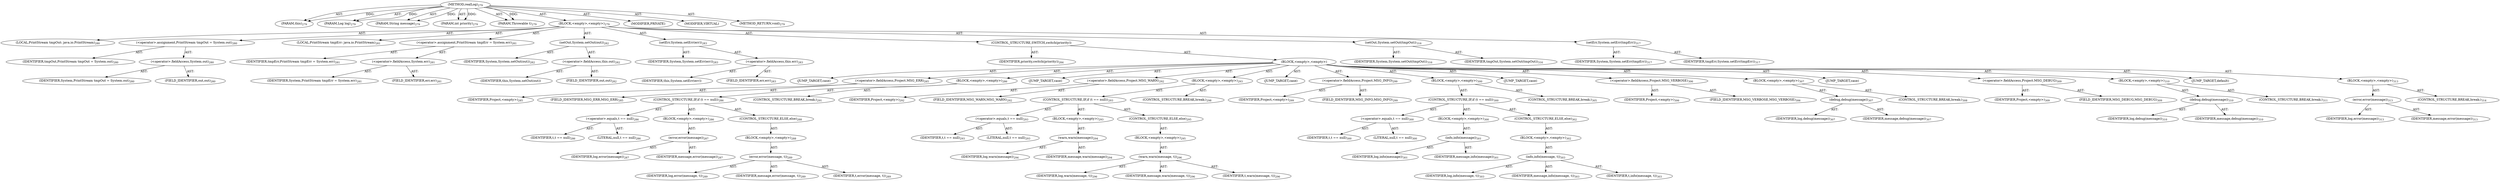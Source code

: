 digraph "realLog" {  
"111669149705" [label = <(METHOD,realLog)<SUB>279</SUB>> ]
"115964117012" [label = <(PARAM,this)<SUB>279</SUB>> ]
"115964117013" [label = <(PARAM,Log log)<SUB>279</SUB>> ]
"115964117014" [label = <(PARAM,String message)<SUB>279</SUB>> ]
"115964117015" [label = <(PARAM,int priority)<SUB>279</SUB>> ]
"115964117016" [label = <(PARAM,Throwable t)<SUB>279</SUB>> ]
"25769803814" [label = <(BLOCK,&lt;empty&gt;,&lt;empty&gt;)<SUB>279</SUB>> ]
"94489280536" [label = <(LOCAL,PrintStream tmpOut: java.io.PrintStream)<SUB>280</SUB>> ]
"30064771236" [label = <(&lt;operator&gt;.assignment,PrintStream tmpOut = System.out)<SUB>280</SUB>> ]
"68719476895" [label = <(IDENTIFIER,tmpOut,PrintStream tmpOut = System.out)<SUB>280</SUB>> ]
"30064771237" [label = <(&lt;operator&gt;.fieldAccess,System.out)<SUB>280</SUB>> ]
"68719476896" [label = <(IDENTIFIER,System,PrintStream tmpOut = System.out)<SUB>280</SUB>> ]
"55834574874" [label = <(FIELD_IDENTIFIER,out,out)<SUB>280</SUB>> ]
"94489280537" [label = <(LOCAL,PrintStream tmpErr: java.io.PrintStream)<SUB>281</SUB>> ]
"30064771238" [label = <(&lt;operator&gt;.assignment,PrintStream tmpErr = System.err)<SUB>281</SUB>> ]
"68719476897" [label = <(IDENTIFIER,tmpErr,PrintStream tmpErr = System.err)<SUB>281</SUB>> ]
"30064771239" [label = <(&lt;operator&gt;.fieldAccess,System.err)<SUB>281</SUB>> ]
"68719476898" [label = <(IDENTIFIER,System,PrintStream tmpErr = System.err)<SUB>281</SUB>> ]
"55834574875" [label = <(FIELD_IDENTIFIER,err,err)<SUB>281</SUB>> ]
"30064771240" [label = <(setOut,System.setOut(out))<SUB>282</SUB>> ]
"68719476899" [label = <(IDENTIFIER,System,System.setOut(out))<SUB>282</SUB>> ]
"30064771241" [label = <(&lt;operator&gt;.fieldAccess,this.out)<SUB>282</SUB>> ]
"68719476900" [label = <(IDENTIFIER,this,System.setOut(out))> ]
"55834574876" [label = <(FIELD_IDENTIFIER,out,out)<SUB>282</SUB>> ]
"30064771242" [label = <(setErr,System.setErr(err))<SUB>283</SUB>> ]
"68719476901" [label = <(IDENTIFIER,System,System.setErr(err))<SUB>283</SUB>> ]
"30064771243" [label = <(&lt;operator&gt;.fieldAccess,this.err)<SUB>283</SUB>> ]
"68719476902" [label = <(IDENTIFIER,this,System.setErr(err))> ]
"55834574877" [label = <(FIELD_IDENTIFIER,err,err)<SUB>283</SUB>> ]
"47244640285" [label = <(CONTROL_STRUCTURE,SWITCH,switch(priority))> ]
"68719476903" [label = <(IDENTIFIER,priority,switch(priority))<SUB>284</SUB>> ]
"25769803815" [label = <(BLOCK,&lt;empty&gt;,&lt;empty&gt;)> ]
"81604378624" [label = <(JUMP_TARGET,case)> ]
"30064771244" [label = <(&lt;operator&gt;.fieldAccess,Project.MSG_ERR)<SUB>285</SUB>> ]
"68719476904" [label = <(IDENTIFIER,Project,&lt;empty&gt;)<SUB>285</SUB>> ]
"55834574878" [label = <(FIELD_IDENTIFIER,MSG_ERR,MSG_ERR)<SUB>285</SUB>> ]
"25769803816" [label = <(BLOCK,&lt;empty&gt;,&lt;empty&gt;)<SUB>286</SUB>> ]
"47244640286" [label = <(CONTROL_STRUCTURE,IF,if (t == null))<SUB>286</SUB>> ]
"30064771245" [label = <(&lt;operator&gt;.equals,t == null)<SUB>286</SUB>> ]
"68719476905" [label = <(IDENTIFIER,t,t == null)<SUB>286</SUB>> ]
"90194313264" [label = <(LITERAL,null,t == null)<SUB>286</SUB>> ]
"25769803817" [label = <(BLOCK,&lt;empty&gt;,&lt;empty&gt;)<SUB>286</SUB>> ]
"30064771246" [label = <(error,error(message))<SUB>287</SUB>> ]
"68719476906" [label = <(IDENTIFIER,log,error(message))<SUB>287</SUB>> ]
"68719476907" [label = <(IDENTIFIER,message,error(message))<SUB>287</SUB>> ]
"47244640287" [label = <(CONTROL_STRUCTURE,ELSE,else)<SUB>288</SUB>> ]
"25769803818" [label = <(BLOCK,&lt;empty&gt;,&lt;empty&gt;)<SUB>288</SUB>> ]
"30064771247" [label = <(error,error(message, t))<SUB>289</SUB>> ]
"68719476908" [label = <(IDENTIFIER,log,error(message, t))<SUB>289</SUB>> ]
"68719476909" [label = <(IDENTIFIER,message,error(message, t))<SUB>289</SUB>> ]
"68719476910" [label = <(IDENTIFIER,t,error(message, t))<SUB>289</SUB>> ]
"47244640288" [label = <(CONTROL_STRUCTURE,BREAK,break;)<SUB>291</SUB>> ]
"81604378625" [label = <(JUMP_TARGET,case)> ]
"30064771248" [label = <(&lt;operator&gt;.fieldAccess,Project.MSG_WARN)<SUB>292</SUB>> ]
"68719476911" [label = <(IDENTIFIER,Project,&lt;empty&gt;)<SUB>292</SUB>> ]
"55834574879" [label = <(FIELD_IDENTIFIER,MSG_WARN,MSG_WARN)<SUB>292</SUB>> ]
"25769803819" [label = <(BLOCK,&lt;empty&gt;,&lt;empty&gt;)<SUB>293</SUB>> ]
"47244640289" [label = <(CONTROL_STRUCTURE,IF,if (t == null))<SUB>293</SUB>> ]
"30064771249" [label = <(&lt;operator&gt;.equals,t == null)<SUB>293</SUB>> ]
"68719476912" [label = <(IDENTIFIER,t,t == null)<SUB>293</SUB>> ]
"90194313265" [label = <(LITERAL,null,t == null)<SUB>293</SUB>> ]
"25769803820" [label = <(BLOCK,&lt;empty&gt;,&lt;empty&gt;)<SUB>293</SUB>> ]
"30064771250" [label = <(warn,warn(message))<SUB>294</SUB>> ]
"68719476913" [label = <(IDENTIFIER,log,warn(message))<SUB>294</SUB>> ]
"68719476914" [label = <(IDENTIFIER,message,warn(message))<SUB>294</SUB>> ]
"47244640290" [label = <(CONTROL_STRUCTURE,ELSE,else)<SUB>295</SUB>> ]
"25769803821" [label = <(BLOCK,&lt;empty&gt;,&lt;empty&gt;)<SUB>295</SUB>> ]
"30064771251" [label = <(warn,warn(message, t))<SUB>296</SUB>> ]
"68719476915" [label = <(IDENTIFIER,log,warn(message, t))<SUB>296</SUB>> ]
"68719476916" [label = <(IDENTIFIER,message,warn(message, t))<SUB>296</SUB>> ]
"68719476917" [label = <(IDENTIFIER,t,warn(message, t))<SUB>296</SUB>> ]
"47244640291" [label = <(CONTROL_STRUCTURE,BREAK,break;)<SUB>298</SUB>> ]
"81604378626" [label = <(JUMP_TARGET,case)> ]
"30064771252" [label = <(&lt;operator&gt;.fieldAccess,Project.MSG_INFO)<SUB>299</SUB>> ]
"68719476918" [label = <(IDENTIFIER,Project,&lt;empty&gt;)<SUB>299</SUB>> ]
"55834574880" [label = <(FIELD_IDENTIFIER,MSG_INFO,MSG_INFO)<SUB>299</SUB>> ]
"25769803822" [label = <(BLOCK,&lt;empty&gt;,&lt;empty&gt;)<SUB>300</SUB>> ]
"47244640292" [label = <(CONTROL_STRUCTURE,IF,if (t == null))<SUB>300</SUB>> ]
"30064771253" [label = <(&lt;operator&gt;.equals,t == null)<SUB>300</SUB>> ]
"68719476919" [label = <(IDENTIFIER,t,t == null)<SUB>300</SUB>> ]
"90194313266" [label = <(LITERAL,null,t == null)<SUB>300</SUB>> ]
"25769803823" [label = <(BLOCK,&lt;empty&gt;,&lt;empty&gt;)<SUB>300</SUB>> ]
"30064771254" [label = <(info,info(message))<SUB>301</SUB>> ]
"68719476920" [label = <(IDENTIFIER,log,info(message))<SUB>301</SUB>> ]
"68719476921" [label = <(IDENTIFIER,message,info(message))<SUB>301</SUB>> ]
"47244640293" [label = <(CONTROL_STRUCTURE,ELSE,else)<SUB>302</SUB>> ]
"25769803824" [label = <(BLOCK,&lt;empty&gt;,&lt;empty&gt;)<SUB>302</SUB>> ]
"30064771255" [label = <(info,info(message, t))<SUB>303</SUB>> ]
"68719476922" [label = <(IDENTIFIER,log,info(message, t))<SUB>303</SUB>> ]
"68719476923" [label = <(IDENTIFIER,message,info(message, t))<SUB>303</SUB>> ]
"68719476924" [label = <(IDENTIFIER,t,info(message, t))<SUB>303</SUB>> ]
"47244640294" [label = <(CONTROL_STRUCTURE,BREAK,break;)<SUB>305</SUB>> ]
"81604378627" [label = <(JUMP_TARGET,case)> ]
"30064771256" [label = <(&lt;operator&gt;.fieldAccess,Project.MSG_VERBOSE)<SUB>306</SUB>> ]
"68719476925" [label = <(IDENTIFIER,Project,&lt;empty&gt;)<SUB>306</SUB>> ]
"55834574881" [label = <(FIELD_IDENTIFIER,MSG_VERBOSE,MSG_VERBOSE)<SUB>306</SUB>> ]
"25769803825" [label = <(BLOCK,&lt;empty&gt;,&lt;empty&gt;)<SUB>307</SUB>> ]
"30064771257" [label = <(debug,debug(message))<SUB>307</SUB>> ]
"68719476926" [label = <(IDENTIFIER,log,debug(message))<SUB>307</SUB>> ]
"68719476927" [label = <(IDENTIFIER,message,debug(message))<SUB>307</SUB>> ]
"47244640295" [label = <(CONTROL_STRUCTURE,BREAK,break;)<SUB>308</SUB>> ]
"81604378628" [label = <(JUMP_TARGET,case)> ]
"30064771258" [label = <(&lt;operator&gt;.fieldAccess,Project.MSG_DEBUG)<SUB>309</SUB>> ]
"68719476928" [label = <(IDENTIFIER,Project,&lt;empty&gt;)<SUB>309</SUB>> ]
"55834574882" [label = <(FIELD_IDENTIFIER,MSG_DEBUG,MSG_DEBUG)<SUB>309</SUB>> ]
"25769803826" [label = <(BLOCK,&lt;empty&gt;,&lt;empty&gt;)<SUB>310</SUB>> ]
"30064771259" [label = <(debug,debug(message))<SUB>310</SUB>> ]
"68719476929" [label = <(IDENTIFIER,log,debug(message))<SUB>310</SUB>> ]
"68719476930" [label = <(IDENTIFIER,message,debug(message))<SUB>310</SUB>> ]
"47244640296" [label = <(CONTROL_STRUCTURE,BREAK,break;)<SUB>311</SUB>> ]
"81604378629" [label = <(JUMP_TARGET,default)> ]
"25769803827" [label = <(BLOCK,&lt;empty&gt;,&lt;empty&gt;)<SUB>313</SUB>> ]
"30064771260" [label = <(error,error(message))<SUB>313</SUB>> ]
"68719476931" [label = <(IDENTIFIER,log,error(message))<SUB>313</SUB>> ]
"68719476932" [label = <(IDENTIFIER,message,error(message))<SUB>313</SUB>> ]
"47244640297" [label = <(CONTROL_STRUCTURE,BREAK,break;)<SUB>314</SUB>> ]
"30064771261" [label = <(setOut,System.setOut(tmpOut))<SUB>316</SUB>> ]
"68719476933" [label = <(IDENTIFIER,System,System.setOut(tmpOut))<SUB>316</SUB>> ]
"68719476934" [label = <(IDENTIFIER,tmpOut,System.setOut(tmpOut))<SUB>316</SUB>> ]
"30064771262" [label = <(setErr,System.setErr(tmpErr))<SUB>317</SUB>> ]
"68719476935" [label = <(IDENTIFIER,System,System.setErr(tmpErr))<SUB>317</SUB>> ]
"68719476936" [label = <(IDENTIFIER,tmpErr,System.setErr(tmpErr))<SUB>317</SUB>> ]
"133143986196" [label = <(MODIFIER,PRIVATE)> ]
"133143986197" [label = <(MODIFIER,VIRTUAL)> ]
"128849018889" [label = <(METHOD_RETURN,void)<SUB>279</SUB>> ]
  "111669149705" -> "115964117012"  [ label = "AST: "] 
  "111669149705" -> "115964117013"  [ label = "AST: "] 
  "111669149705" -> "115964117014"  [ label = "AST: "] 
  "111669149705" -> "115964117015"  [ label = "AST: "] 
  "111669149705" -> "115964117016"  [ label = "AST: "] 
  "111669149705" -> "25769803814"  [ label = "AST: "] 
  "111669149705" -> "133143986196"  [ label = "AST: "] 
  "111669149705" -> "133143986197"  [ label = "AST: "] 
  "111669149705" -> "128849018889"  [ label = "AST: "] 
  "25769803814" -> "94489280536"  [ label = "AST: "] 
  "25769803814" -> "30064771236"  [ label = "AST: "] 
  "25769803814" -> "94489280537"  [ label = "AST: "] 
  "25769803814" -> "30064771238"  [ label = "AST: "] 
  "25769803814" -> "30064771240"  [ label = "AST: "] 
  "25769803814" -> "30064771242"  [ label = "AST: "] 
  "25769803814" -> "47244640285"  [ label = "AST: "] 
  "25769803814" -> "30064771261"  [ label = "AST: "] 
  "25769803814" -> "30064771262"  [ label = "AST: "] 
  "30064771236" -> "68719476895"  [ label = "AST: "] 
  "30064771236" -> "30064771237"  [ label = "AST: "] 
  "30064771237" -> "68719476896"  [ label = "AST: "] 
  "30064771237" -> "55834574874"  [ label = "AST: "] 
  "30064771238" -> "68719476897"  [ label = "AST: "] 
  "30064771238" -> "30064771239"  [ label = "AST: "] 
  "30064771239" -> "68719476898"  [ label = "AST: "] 
  "30064771239" -> "55834574875"  [ label = "AST: "] 
  "30064771240" -> "68719476899"  [ label = "AST: "] 
  "30064771240" -> "30064771241"  [ label = "AST: "] 
  "30064771241" -> "68719476900"  [ label = "AST: "] 
  "30064771241" -> "55834574876"  [ label = "AST: "] 
  "30064771242" -> "68719476901"  [ label = "AST: "] 
  "30064771242" -> "30064771243"  [ label = "AST: "] 
  "30064771243" -> "68719476902"  [ label = "AST: "] 
  "30064771243" -> "55834574877"  [ label = "AST: "] 
  "47244640285" -> "68719476903"  [ label = "AST: "] 
  "47244640285" -> "25769803815"  [ label = "AST: "] 
  "25769803815" -> "81604378624"  [ label = "AST: "] 
  "25769803815" -> "30064771244"  [ label = "AST: "] 
  "25769803815" -> "25769803816"  [ label = "AST: "] 
  "25769803815" -> "81604378625"  [ label = "AST: "] 
  "25769803815" -> "30064771248"  [ label = "AST: "] 
  "25769803815" -> "25769803819"  [ label = "AST: "] 
  "25769803815" -> "81604378626"  [ label = "AST: "] 
  "25769803815" -> "30064771252"  [ label = "AST: "] 
  "25769803815" -> "25769803822"  [ label = "AST: "] 
  "25769803815" -> "81604378627"  [ label = "AST: "] 
  "25769803815" -> "30064771256"  [ label = "AST: "] 
  "25769803815" -> "25769803825"  [ label = "AST: "] 
  "25769803815" -> "81604378628"  [ label = "AST: "] 
  "25769803815" -> "30064771258"  [ label = "AST: "] 
  "25769803815" -> "25769803826"  [ label = "AST: "] 
  "25769803815" -> "81604378629"  [ label = "AST: "] 
  "25769803815" -> "25769803827"  [ label = "AST: "] 
  "30064771244" -> "68719476904"  [ label = "AST: "] 
  "30064771244" -> "55834574878"  [ label = "AST: "] 
  "25769803816" -> "47244640286"  [ label = "AST: "] 
  "25769803816" -> "47244640288"  [ label = "AST: "] 
  "47244640286" -> "30064771245"  [ label = "AST: "] 
  "47244640286" -> "25769803817"  [ label = "AST: "] 
  "47244640286" -> "47244640287"  [ label = "AST: "] 
  "30064771245" -> "68719476905"  [ label = "AST: "] 
  "30064771245" -> "90194313264"  [ label = "AST: "] 
  "25769803817" -> "30064771246"  [ label = "AST: "] 
  "30064771246" -> "68719476906"  [ label = "AST: "] 
  "30064771246" -> "68719476907"  [ label = "AST: "] 
  "47244640287" -> "25769803818"  [ label = "AST: "] 
  "25769803818" -> "30064771247"  [ label = "AST: "] 
  "30064771247" -> "68719476908"  [ label = "AST: "] 
  "30064771247" -> "68719476909"  [ label = "AST: "] 
  "30064771247" -> "68719476910"  [ label = "AST: "] 
  "30064771248" -> "68719476911"  [ label = "AST: "] 
  "30064771248" -> "55834574879"  [ label = "AST: "] 
  "25769803819" -> "47244640289"  [ label = "AST: "] 
  "25769803819" -> "47244640291"  [ label = "AST: "] 
  "47244640289" -> "30064771249"  [ label = "AST: "] 
  "47244640289" -> "25769803820"  [ label = "AST: "] 
  "47244640289" -> "47244640290"  [ label = "AST: "] 
  "30064771249" -> "68719476912"  [ label = "AST: "] 
  "30064771249" -> "90194313265"  [ label = "AST: "] 
  "25769803820" -> "30064771250"  [ label = "AST: "] 
  "30064771250" -> "68719476913"  [ label = "AST: "] 
  "30064771250" -> "68719476914"  [ label = "AST: "] 
  "47244640290" -> "25769803821"  [ label = "AST: "] 
  "25769803821" -> "30064771251"  [ label = "AST: "] 
  "30064771251" -> "68719476915"  [ label = "AST: "] 
  "30064771251" -> "68719476916"  [ label = "AST: "] 
  "30064771251" -> "68719476917"  [ label = "AST: "] 
  "30064771252" -> "68719476918"  [ label = "AST: "] 
  "30064771252" -> "55834574880"  [ label = "AST: "] 
  "25769803822" -> "47244640292"  [ label = "AST: "] 
  "25769803822" -> "47244640294"  [ label = "AST: "] 
  "47244640292" -> "30064771253"  [ label = "AST: "] 
  "47244640292" -> "25769803823"  [ label = "AST: "] 
  "47244640292" -> "47244640293"  [ label = "AST: "] 
  "30064771253" -> "68719476919"  [ label = "AST: "] 
  "30064771253" -> "90194313266"  [ label = "AST: "] 
  "25769803823" -> "30064771254"  [ label = "AST: "] 
  "30064771254" -> "68719476920"  [ label = "AST: "] 
  "30064771254" -> "68719476921"  [ label = "AST: "] 
  "47244640293" -> "25769803824"  [ label = "AST: "] 
  "25769803824" -> "30064771255"  [ label = "AST: "] 
  "30064771255" -> "68719476922"  [ label = "AST: "] 
  "30064771255" -> "68719476923"  [ label = "AST: "] 
  "30064771255" -> "68719476924"  [ label = "AST: "] 
  "30064771256" -> "68719476925"  [ label = "AST: "] 
  "30064771256" -> "55834574881"  [ label = "AST: "] 
  "25769803825" -> "30064771257"  [ label = "AST: "] 
  "25769803825" -> "47244640295"  [ label = "AST: "] 
  "30064771257" -> "68719476926"  [ label = "AST: "] 
  "30064771257" -> "68719476927"  [ label = "AST: "] 
  "30064771258" -> "68719476928"  [ label = "AST: "] 
  "30064771258" -> "55834574882"  [ label = "AST: "] 
  "25769803826" -> "30064771259"  [ label = "AST: "] 
  "25769803826" -> "47244640296"  [ label = "AST: "] 
  "30064771259" -> "68719476929"  [ label = "AST: "] 
  "30064771259" -> "68719476930"  [ label = "AST: "] 
  "25769803827" -> "30064771260"  [ label = "AST: "] 
  "25769803827" -> "47244640297"  [ label = "AST: "] 
  "30064771260" -> "68719476931"  [ label = "AST: "] 
  "30064771260" -> "68719476932"  [ label = "AST: "] 
  "30064771261" -> "68719476933"  [ label = "AST: "] 
  "30064771261" -> "68719476934"  [ label = "AST: "] 
  "30064771262" -> "68719476935"  [ label = "AST: "] 
  "30064771262" -> "68719476936"  [ label = "AST: "] 
  "111669149705" -> "115964117012"  [ label = "DDG: "] 
  "111669149705" -> "115964117013"  [ label = "DDG: "] 
  "111669149705" -> "115964117014"  [ label = "DDG: "] 
  "111669149705" -> "115964117015"  [ label = "DDG: "] 
  "111669149705" -> "115964117016"  [ label = "DDG: "] 
}
